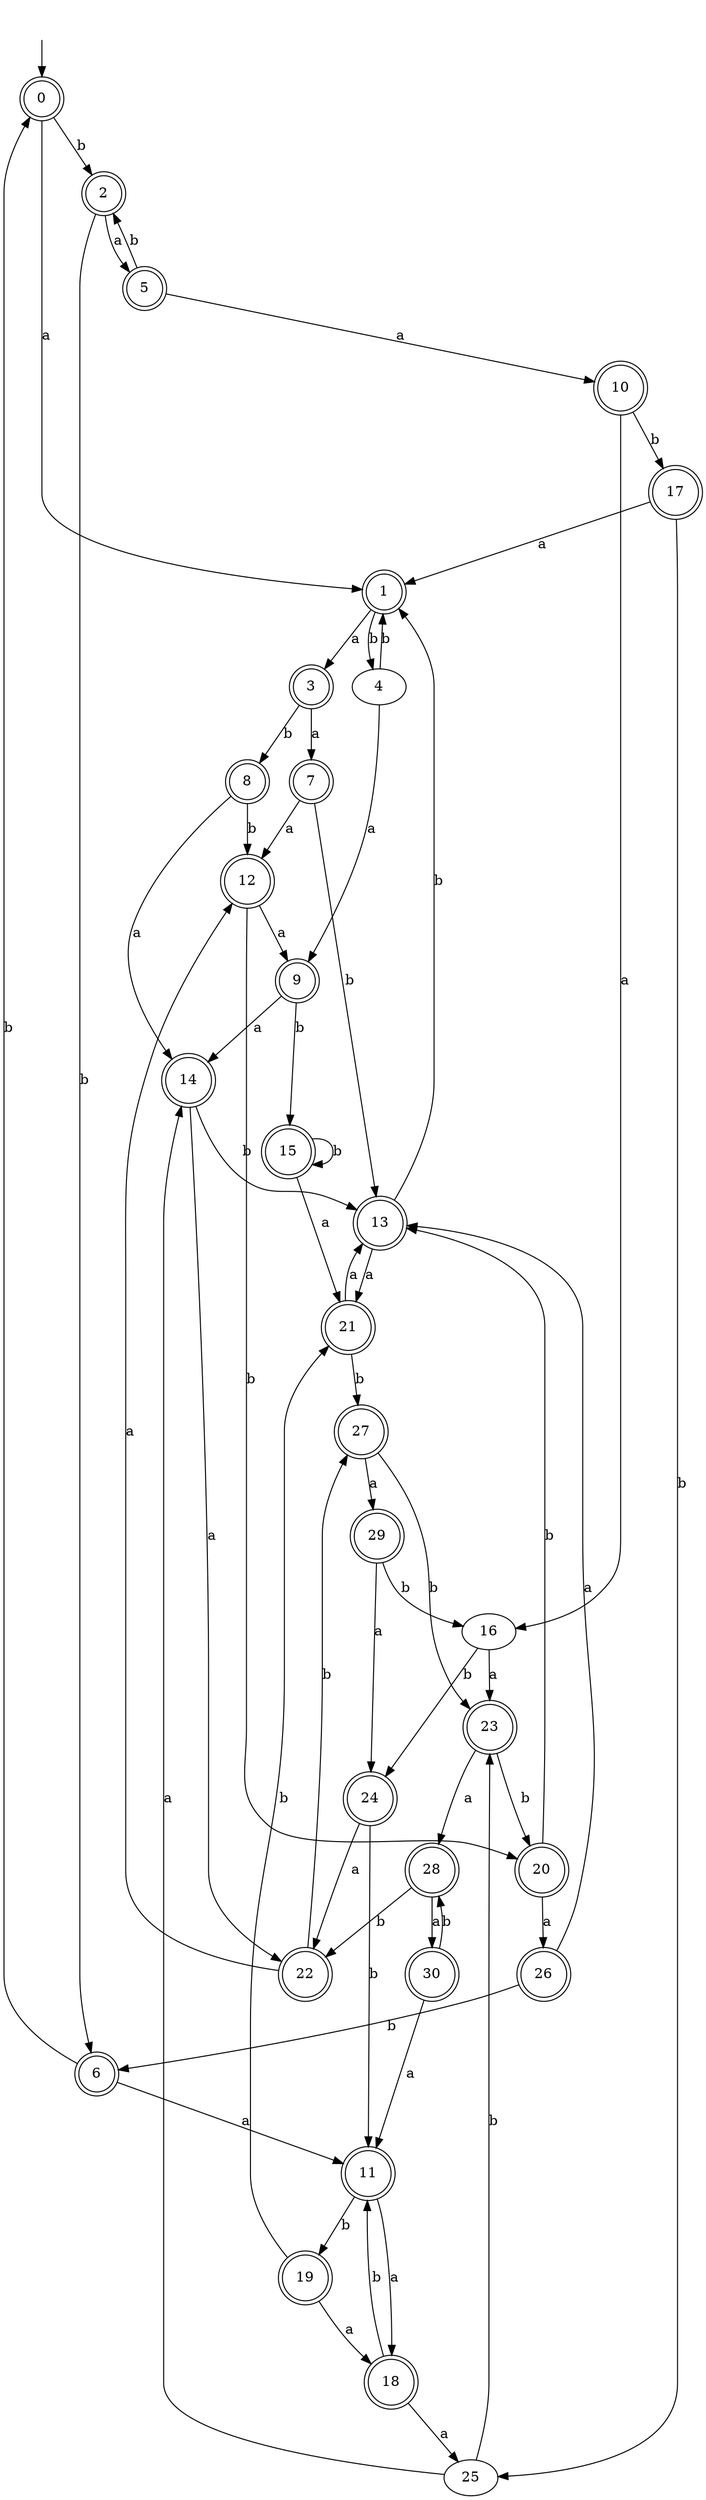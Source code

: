 digraph RandomDFA {
  __start0 [label="", shape=none];
  __start0 -> 0 [label=""];
  0 [shape=circle] [shape=doublecircle]
  0 -> 1 [label="a"]
  0 -> 2 [label="b"]
  1 [shape=doublecircle]
  1 -> 3 [label="a"]
  1 -> 4 [label="b"]
  2 [shape=doublecircle]
  2 -> 5 [label="a"]
  2 -> 6 [label="b"]
  3 [shape=doublecircle]
  3 -> 7 [label="a"]
  3 -> 8 [label="b"]
  4
  4 -> 9 [label="a"]
  4 -> 1 [label="b"]
  5 [shape=doublecircle]
  5 -> 10 [label="a"]
  5 -> 2 [label="b"]
  6 [shape=doublecircle]
  6 -> 11 [label="a"]
  6 -> 0 [label="b"]
  7 [shape=doublecircle]
  7 -> 12 [label="a"]
  7 -> 13 [label="b"]
  8 [shape=doublecircle]
  8 -> 14 [label="a"]
  8 -> 12 [label="b"]
  9 [shape=doublecircle]
  9 -> 14 [label="a"]
  9 -> 15 [label="b"]
  10 [shape=doublecircle]
  10 -> 16 [label="a"]
  10 -> 17 [label="b"]
  11 [shape=doublecircle]
  11 -> 18 [label="a"]
  11 -> 19 [label="b"]
  12 [shape=doublecircle]
  12 -> 9 [label="a"]
  12 -> 20 [label="b"]
  13 [shape=doublecircle]
  13 -> 21 [label="a"]
  13 -> 1 [label="b"]
  14 [shape=doublecircle]
  14 -> 22 [label="a"]
  14 -> 13 [label="b"]
  15 [shape=doublecircle]
  15 -> 21 [label="a"]
  15 -> 15 [label="b"]
  16
  16 -> 23 [label="a"]
  16 -> 24 [label="b"]
  17 [shape=doublecircle]
  17 -> 1 [label="a"]
  17 -> 25 [label="b"]
  18 [shape=doublecircle]
  18 -> 25 [label="a"]
  18 -> 11 [label="b"]
  19 [shape=doublecircle]
  19 -> 18 [label="a"]
  19 -> 21 [label="b"]
  20 [shape=doublecircle]
  20 -> 26 [label="a"]
  20 -> 13 [label="b"]
  21 [shape=doublecircle]
  21 -> 13 [label="a"]
  21 -> 27 [label="b"]
  22 [shape=doublecircle]
  22 -> 12 [label="a"]
  22 -> 27 [label="b"]
  23 [shape=doublecircle]
  23 -> 28 [label="a"]
  23 -> 20 [label="b"]
  24 [shape=doublecircle]
  24 -> 22 [label="a"]
  24 -> 11 [label="b"]
  25
  25 -> 14 [label="a"]
  25 -> 23 [label="b"]
  26 [shape=doublecircle]
  26 -> 13 [label="a"]
  26 -> 6 [label="b"]
  27 [shape=doublecircle]
  27 -> 29 [label="a"]
  27 -> 23 [label="b"]
  28 [shape=doublecircle]
  28 -> 30 [label="a"]
  28 -> 22 [label="b"]
  29 [shape=doublecircle]
  29 -> 24 [label="a"]
  29 -> 16 [label="b"]
  30 [shape=doublecircle]
  30 -> 11 [label="a"]
  30 -> 28 [label="b"]
}
